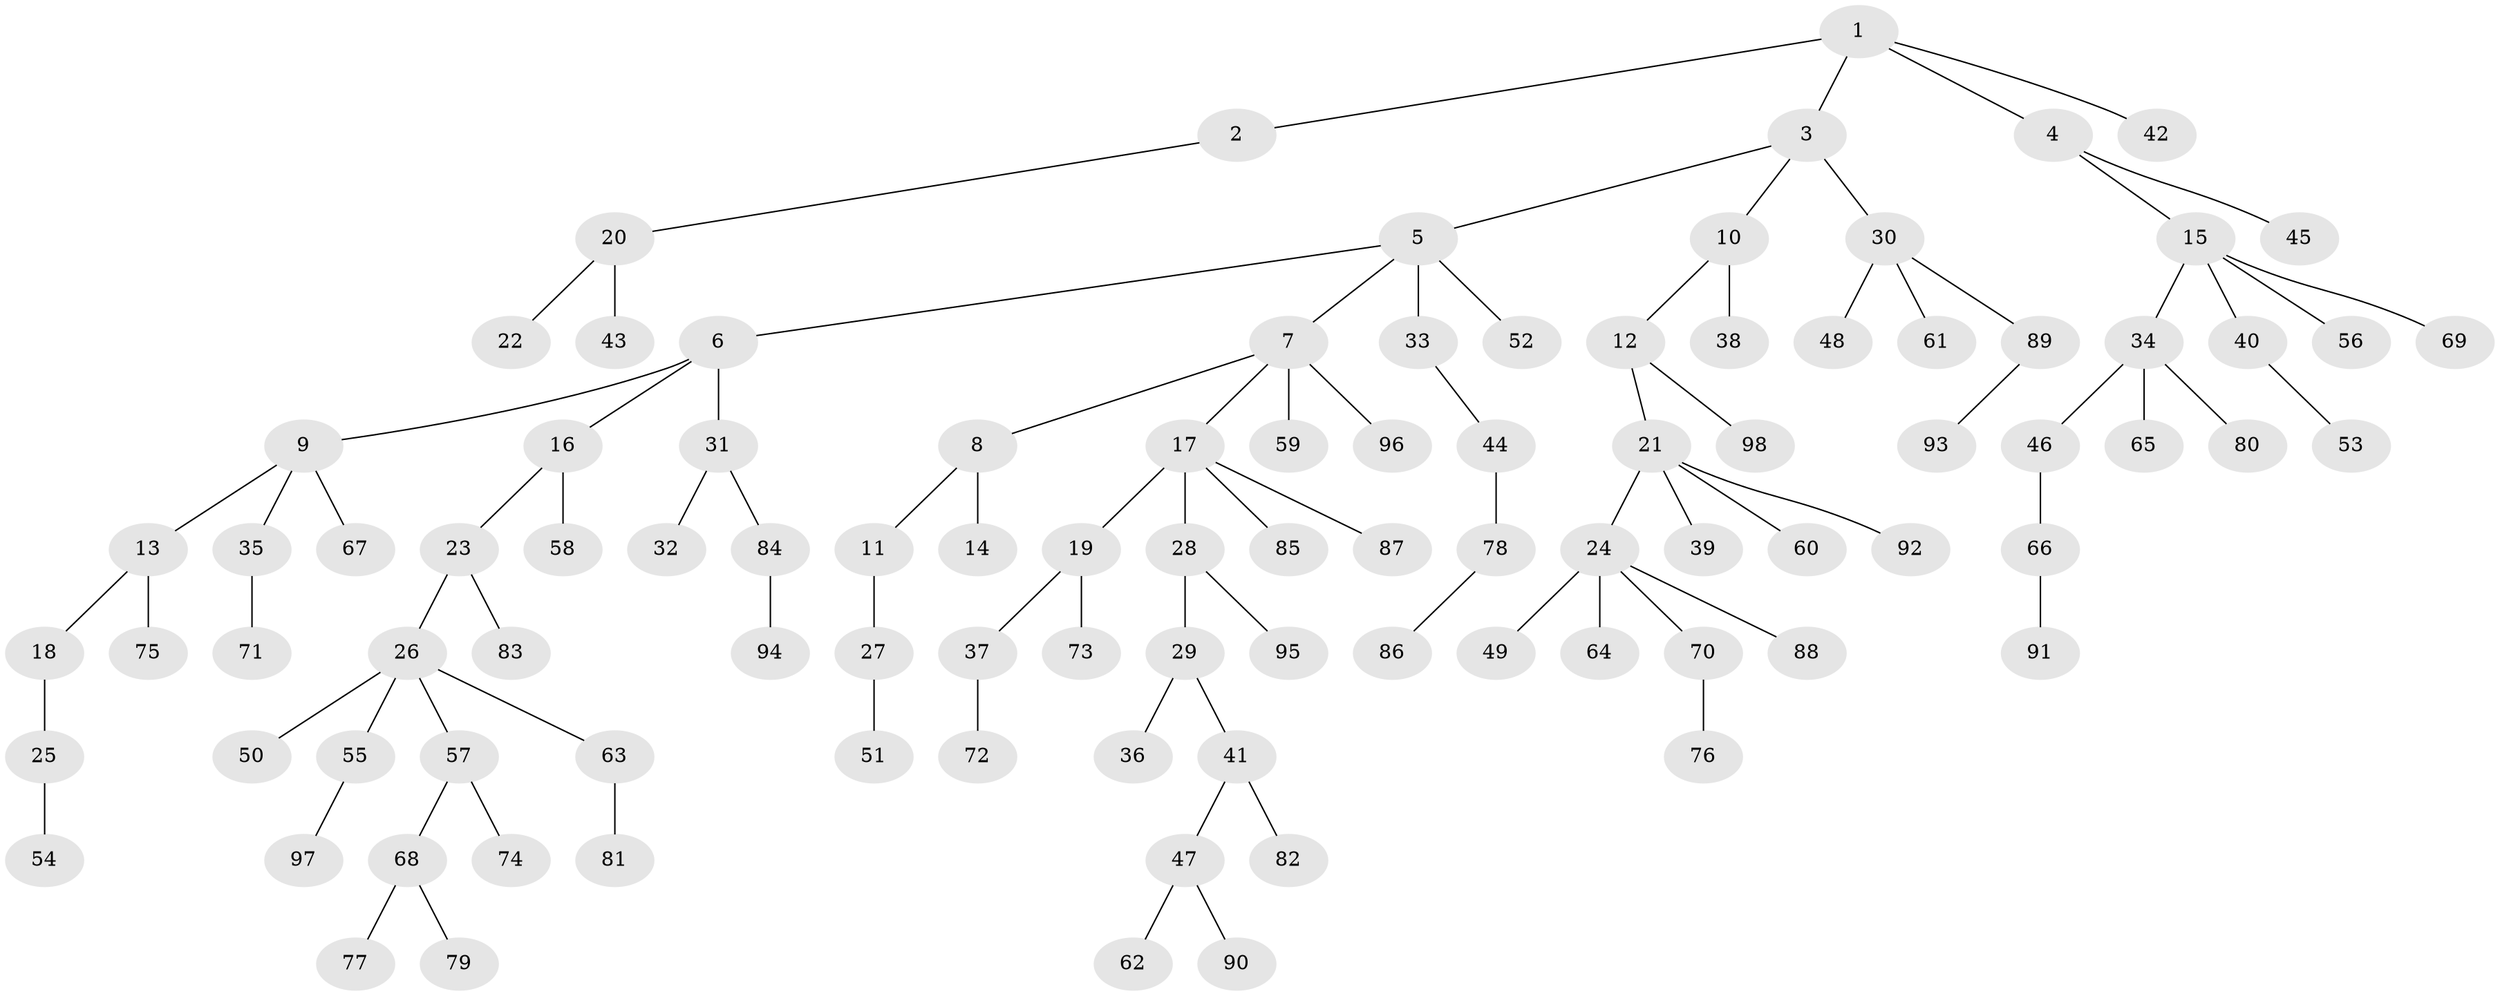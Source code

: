 // coarse degree distribution, {2: 0.40816326530612246, 4: 0.10204081632653061, 3: 0.12244897959183673, 1: 0.3673469387755102}
// Generated by graph-tools (version 1.1) at 2025/37/03/04/25 23:37:17]
// undirected, 98 vertices, 97 edges
graph export_dot {
  node [color=gray90,style=filled];
  1;
  2;
  3;
  4;
  5;
  6;
  7;
  8;
  9;
  10;
  11;
  12;
  13;
  14;
  15;
  16;
  17;
  18;
  19;
  20;
  21;
  22;
  23;
  24;
  25;
  26;
  27;
  28;
  29;
  30;
  31;
  32;
  33;
  34;
  35;
  36;
  37;
  38;
  39;
  40;
  41;
  42;
  43;
  44;
  45;
  46;
  47;
  48;
  49;
  50;
  51;
  52;
  53;
  54;
  55;
  56;
  57;
  58;
  59;
  60;
  61;
  62;
  63;
  64;
  65;
  66;
  67;
  68;
  69;
  70;
  71;
  72;
  73;
  74;
  75;
  76;
  77;
  78;
  79;
  80;
  81;
  82;
  83;
  84;
  85;
  86;
  87;
  88;
  89;
  90;
  91;
  92;
  93;
  94;
  95;
  96;
  97;
  98;
  1 -- 2;
  1 -- 3;
  1 -- 4;
  1 -- 42;
  2 -- 20;
  3 -- 5;
  3 -- 10;
  3 -- 30;
  4 -- 15;
  4 -- 45;
  5 -- 6;
  5 -- 7;
  5 -- 33;
  5 -- 52;
  6 -- 9;
  6 -- 16;
  6 -- 31;
  7 -- 8;
  7 -- 17;
  7 -- 59;
  7 -- 96;
  8 -- 11;
  8 -- 14;
  9 -- 13;
  9 -- 35;
  9 -- 67;
  10 -- 12;
  10 -- 38;
  11 -- 27;
  12 -- 21;
  12 -- 98;
  13 -- 18;
  13 -- 75;
  15 -- 34;
  15 -- 40;
  15 -- 56;
  15 -- 69;
  16 -- 23;
  16 -- 58;
  17 -- 19;
  17 -- 28;
  17 -- 85;
  17 -- 87;
  18 -- 25;
  19 -- 37;
  19 -- 73;
  20 -- 22;
  20 -- 43;
  21 -- 24;
  21 -- 39;
  21 -- 60;
  21 -- 92;
  23 -- 26;
  23 -- 83;
  24 -- 49;
  24 -- 64;
  24 -- 70;
  24 -- 88;
  25 -- 54;
  26 -- 50;
  26 -- 55;
  26 -- 57;
  26 -- 63;
  27 -- 51;
  28 -- 29;
  28 -- 95;
  29 -- 36;
  29 -- 41;
  30 -- 48;
  30 -- 61;
  30 -- 89;
  31 -- 32;
  31 -- 84;
  33 -- 44;
  34 -- 46;
  34 -- 65;
  34 -- 80;
  35 -- 71;
  37 -- 72;
  40 -- 53;
  41 -- 47;
  41 -- 82;
  44 -- 78;
  46 -- 66;
  47 -- 62;
  47 -- 90;
  55 -- 97;
  57 -- 68;
  57 -- 74;
  63 -- 81;
  66 -- 91;
  68 -- 77;
  68 -- 79;
  70 -- 76;
  78 -- 86;
  84 -- 94;
  89 -- 93;
}
